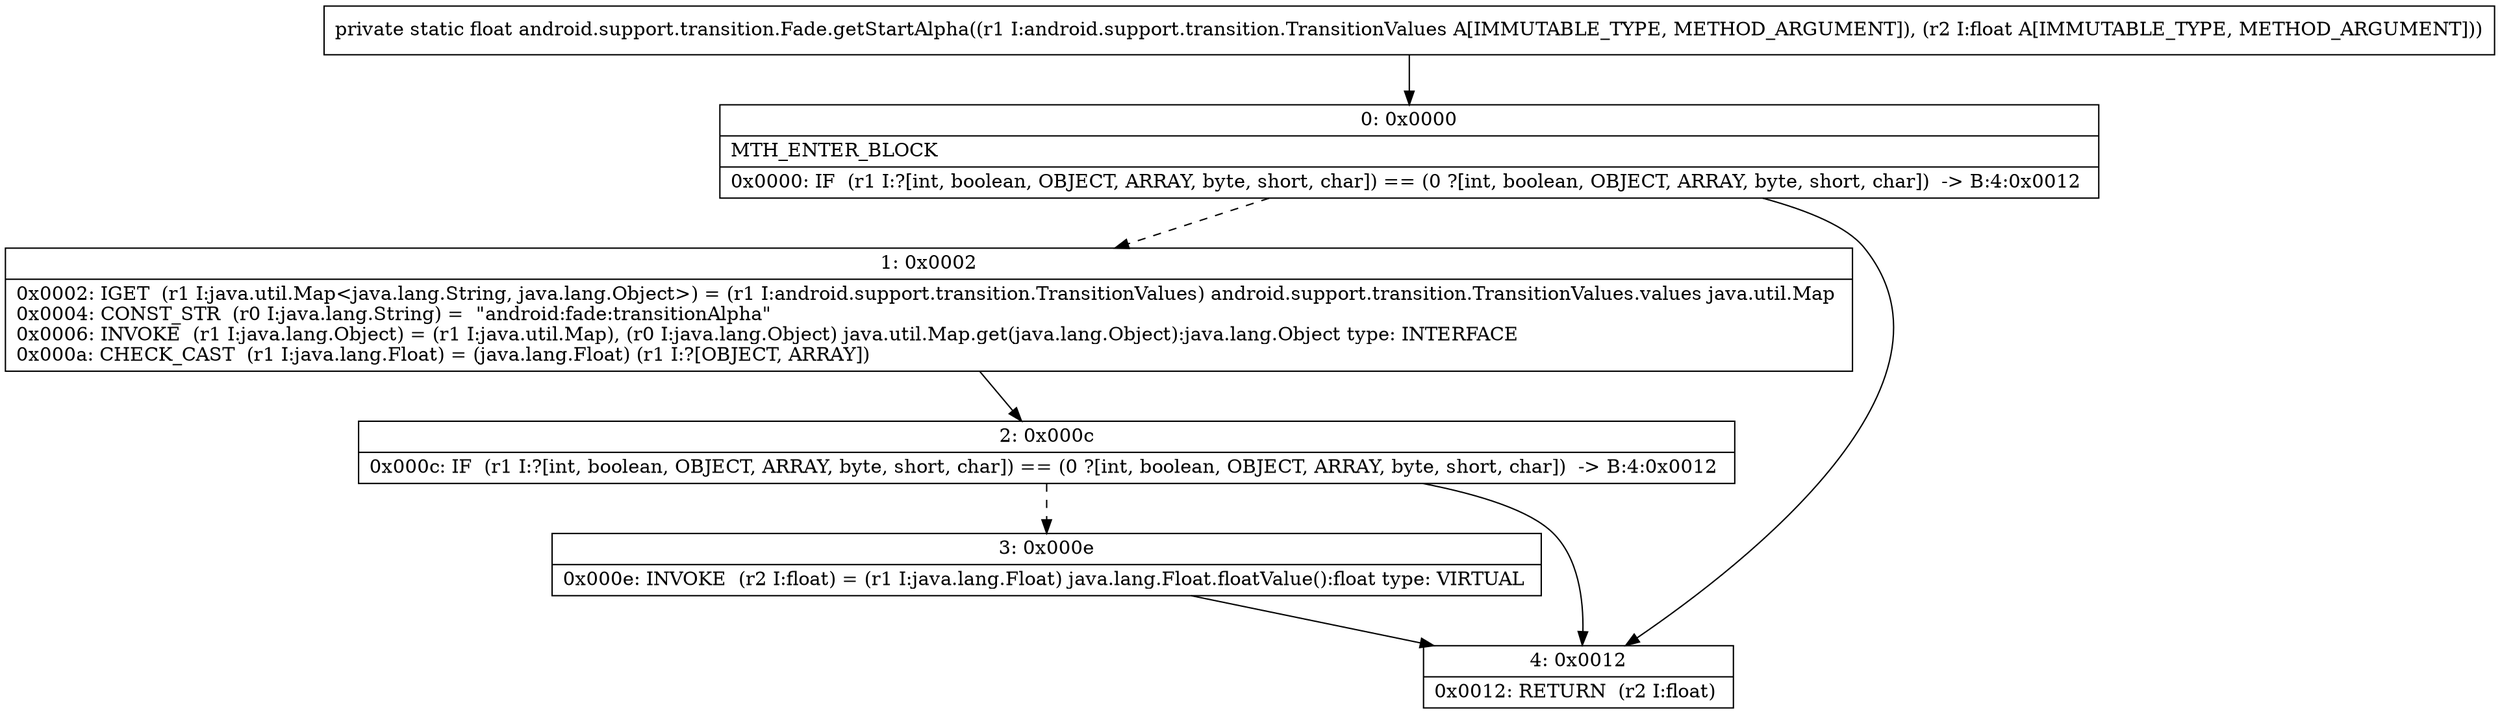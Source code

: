 digraph "CFG forandroid.support.transition.Fade.getStartAlpha(Landroid\/support\/transition\/TransitionValues;F)F" {
Node_0 [shape=record,label="{0\:\ 0x0000|MTH_ENTER_BLOCK\l|0x0000: IF  (r1 I:?[int, boolean, OBJECT, ARRAY, byte, short, char]) == (0 ?[int, boolean, OBJECT, ARRAY, byte, short, char])  \-\> B:4:0x0012 \l}"];
Node_1 [shape=record,label="{1\:\ 0x0002|0x0002: IGET  (r1 I:java.util.Map\<java.lang.String, java.lang.Object\>) = (r1 I:android.support.transition.TransitionValues) android.support.transition.TransitionValues.values java.util.Map \l0x0004: CONST_STR  (r0 I:java.lang.String) =  \"android:fade:transitionAlpha\" \l0x0006: INVOKE  (r1 I:java.lang.Object) = (r1 I:java.util.Map), (r0 I:java.lang.Object) java.util.Map.get(java.lang.Object):java.lang.Object type: INTERFACE \l0x000a: CHECK_CAST  (r1 I:java.lang.Float) = (java.lang.Float) (r1 I:?[OBJECT, ARRAY]) \l}"];
Node_2 [shape=record,label="{2\:\ 0x000c|0x000c: IF  (r1 I:?[int, boolean, OBJECT, ARRAY, byte, short, char]) == (0 ?[int, boolean, OBJECT, ARRAY, byte, short, char])  \-\> B:4:0x0012 \l}"];
Node_3 [shape=record,label="{3\:\ 0x000e|0x000e: INVOKE  (r2 I:float) = (r1 I:java.lang.Float) java.lang.Float.floatValue():float type: VIRTUAL \l}"];
Node_4 [shape=record,label="{4\:\ 0x0012|0x0012: RETURN  (r2 I:float) \l}"];
MethodNode[shape=record,label="{private static float android.support.transition.Fade.getStartAlpha((r1 I:android.support.transition.TransitionValues A[IMMUTABLE_TYPE, METHOD_ARGUMENT]), (r2 I:float A[IMMUTABLE_TYPE, METHOD_ARGUMENT])) }"];
MethodNode -> Node_0;
Node_0 -> Node_1[style=dashed];
Node_0 -> Node_4;
Node_1 -> Node_2;
Node_2 -> Node_3[style=dashed];
Node_2 -> Node_4;
Node_3 -> Node_4;
}

